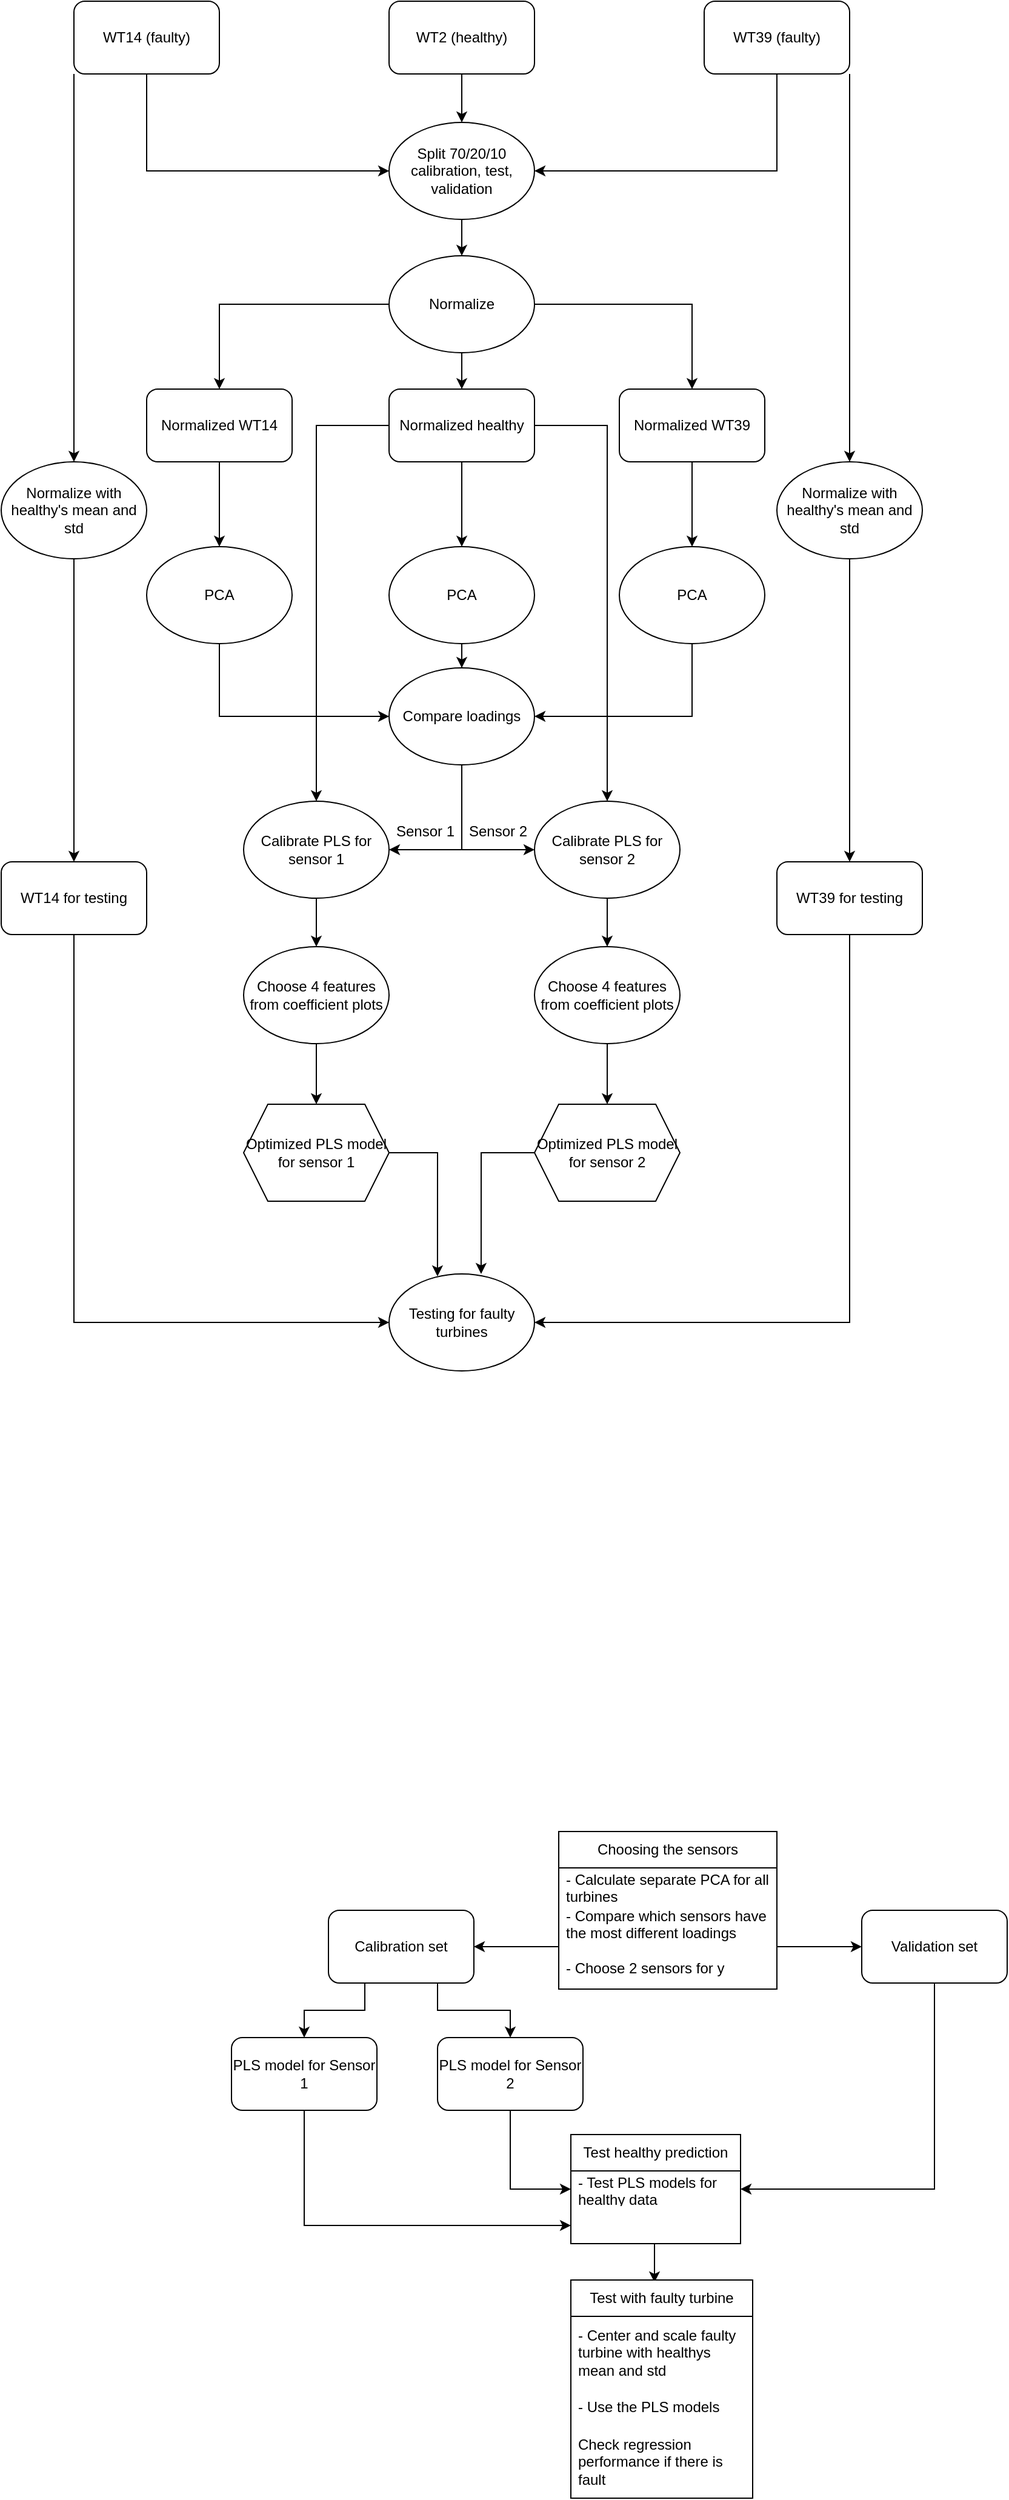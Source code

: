 <mxfile version="22.0.4" type="github">
  <diagram name="Page-1" id="frlsa_pneO61_Gw_KAdB">
    <mxGraphModel dx="2058" dy="1142" grid="1" gridSize="10" guides="1" tooltips="1" connect="1" arrows="1" fold="1" page="1" pageScale="1" pageWidth="850" pageHeight="1100" math="0" shadow="0">
      <root>
        <mxCell id="0" />
        <mxCell id="1" parent="0" />
        <mxCell id="ozctogzyn5P9TWFzlbEa-17" style="edgeStyle=orthogonalEdgeStyle;rounded=0;orthogonalLoop=1;jettySize=auto;html=1;exitX=0.5;exitY=1;exitDx=0;exitDy=0;" parent="1" edge="1">
          <mxGeometry relative="1" as="geometry">
            <mxPoint x="410" y="300" as="sourcePoint" />
          </mxGeometry>
        </mxCell>
        <mxCell id="ozctogzyn5P9TWFzlbEa-19" style="edgeStyle=orthogonalEdgeStyle;rounded=0;orthogonalLoop=1;jettySize=auto;html=1;exitX=0.5;exitY=1;exitDx=0;exitDy=0;" parent="1" edge="1">
          <mxGeometry relative="1" as="geometry">
            <mxPoint x="410" y="390" as="sourcePoint" />
          </mxGeometry>
        </mxCell>
        <mxCell id="ozctogzyn5P9TWFzlbEa-21" style="edgeStyle=orthogonalEdgeStyle;rounded=0;orthogonalLoop=1;jettySize=auto;html=1;exitX=1;exitY=0.5;exitDx=0;exitDy=0;entryX=0;entryY=0.5;entryDx=0;entryDy=0;" parent="1" edge="1">
          <mxGeometry relative="1" as="geometry">
            <mxPoint x="410" y="450" as="sourcePoint" />
          </mxGeometry>
        </mxCell>
        <mxCell id="ozctogzyn5P9TWFzlbEa-24" style="edgeStyle=orthogonalEdgeStyle;rounded=0;orthogonalLoop=1;jettySize=auto;html=1;exitX=0.5;exitY=1;exitDx=0;exitDy=0;entryX=0.5;entryY=0;entryDx=0;entryDy=0;" parent="1" edge="1">
          <mxGeometry relative="1" as="geometry">
            <mxPoint x="350" y="480" as="sourcePoint" />
          </mxGeometry>
        </mxCell>
        <mxCell id="ozctogzyn5P9TWFzlbEa-32" value="Choosing the sensors" style="swimlane;fontStyle=0;childLayout=stackLayout;horizontal=1;startSize=30;horizontalStack=0;resizeParent=1;resizeParentMax=0;resizeLast=0;collapsible=1;marginBottom=0;whiteSpace=wrap;html=1;" parent="1" vertex="1">
          <mxGeometry x="480" y="1730" width="180" height="130" as="geometry" />
        </mxCell>
        <mxCell id="ozctogzyn5P9TWFzlbEa-33" value="- Calculate separate PCA for all turbines" style="text;strokeColor=none;fillColor=none;align=left;verticalAlign=middle;spacingLeft=4;spacingRight=4;overflow=hidden;points=[[0,0.5],[1,0.5]];portConstraint=eastwest;rotatable=0;whiteSpace=wrap;html=1;" parent="ozctogzyn5P9TWFzlbEa-32" vertex="1">
          <mxGeometry y="30" width="180" height="30" as="geometry" />
        </mxCell>
        <mxCell id="ozctogzyn5P9TWFzlbEa-34" value="&lt;div&gt;- Compare which sensors have the most different loadings&lt;/div&gt;&lt;div&gt;&lt;br&gt;&lt;/div&gt;&lt;div&gt;- Choose 2 sensors for y&lt;br&gt;&lt;/div&gt;&lt;div&gt;&lt;br&gt;&lt;/div&gt;" style="text;strokeColor=none;fillColor=none;align=left;verticalAlign=middle;spacingLeft=4;spacingRight=4;overflow=hidden;points=[[0,0.5],[1,0.5]];portConstraint=eastwest;rotatable=0;whiteSpace=wrap;html=1;" parent="ozctogzyn5P9TWFzlbEa-32" vertex="1">
          <mxGeometry y="60" width="180" height="70" as="geometry" />
        </mxCell>
        <mxCell id="ozctogzyn5P9TWFzlbEa-56" style="edgeStyle=orthogonalEdgeStyle;rounded=0;orthogonalLoop=1;jettySize=auto;html=1;exitX=0.5;exitY=1;exitDx=0;exitDy=0;entryX=0;entryY=0.5;entryDx=0;entryDy=0;" parent="1" source="ozctogzyn5P9TWFzlbEa-37" target="ozctogzyn5P9TWFzlbEa-53" edge="1">
          <mxGeometry relative="1" as="geometry" />
        </mxCell>
        <mxCell id="ozctogzyn5P9TWFzlbEa-37" value="PLS model for Sensor 1" style="rounded=1;whiteSpace=wrap;html=1;" parent="1" vertex="1">
          <mxGeometry x="210" y="1900" width="120" height="60" as="geometry" />
        </mxCell>
        <mxCell id="ozctogzyn5P9TWFzlbEa-55" style="edgeStyle=orthogonalEdgeStyle;rounded=0;orthogonalLoop=1;jettySize=auto;html=1;exitX=0.5;exitY=1;exitDx=0;exitDy=0;entryX=0;entryY=0.5;entryDx=0;entryDy=0;" parent="1" source="ozctogzyn5P9TWFzlbEa-38" target="ozctogzyn5P9TWFzlbEa-51" edge="1">
          <mxGeometry relative="1" as="geometry" />
        </mxCell>
        <mxCell id="ozctogzyn5P9TWFzlbEa-38" value="PLS model for Sensor 2" style="rounded=1;whiteSpace=wrap;html=1;" parent="1" vertex="1">
          <mxGeometry x="380" y="1900" width="120" height="60" as="geometry" />
        </mxCell>
        <mxCell id="ozctogzyn5P9TWFzlbEa-48" style="edgeStyle=orthogonalEdgeStyle;rounded=0;orthogonalLoop=1;jettySize=auto;html=1;exitX=0.25;exitY=1;exitDx=0;exitDy=0;entryX=0.5;entryY=0;entryDx=0;entryDy=0;" parent="1" source="ozctogzyn5P9TWFzlbEa-41" target="ozctogzyn5P9TWFzlbEa-37" edge="1">
          <mxGeometry relative="1" as="geometry" />
        </mxCell>
        <mxCell id="ozctogzyn5P9TWFzlbEa-49" style="edgeStyle=orthogonalEdgeStyle;rounded=0;orthogonalLoop=1;jettySize=auto;html=1;exitX=0.75;exitY=1;exitDx=0;exitDy=0;entryX=0.5;entryY=0;entryDx=0;entryDy=0;" parent="1" source="ozctogzyn5P9TWFzlbEa-41" target="ozctogzyn5P9TWFzlbEa-38" edge="1">
          <mxGeometry relative="1" as="geometry" />
        </mxCell>
        <mxCell id="ozctogzyn5P9TWFzlbEa-41" value="Calibration set" style="rounded=1;whiteSpace=wrap;html=1;" parent="1" vertex="1">
          <mxGeometry x="290" y="1795" width="120" height="60" as="geometry" />
        </mxCell>
        <mxCell id="ozctogzyn5P9TWFzlbEa-54" style="edgeStyle=orthogonalEdgeStyle;rounded=0;orthogonalLoop=1;jettySize=auto;html=1;exitX=0.5;exitY=1;exitDx=0;exitDy=0;entryX=1;entryY=0.5;entryDx=0;entryDy=0;" parent="1" source="ozctogzyn5P9TWFzlbEa-43" target="ozctogzyn5P9TWFzlbEa-50" edge="1">
          <mxGeometry relative="1" as="geometry" />
        </mxCell>
        <mxCell id="ozctogzyn5P9TWFzlbEa-43" value="Validation set" style="rounded=1;whiteSpace=wrap;html=1;" parent="1" vertex="1">
          <mxGeometry x="730" y="1795" width="120" height="60" as="geometry" />
        </mxCell>
        <mxCell id="ozctogzyn5P9TWFzlbEa-44" style="edgeStyle=orthogonalEdgeStyle;rounded=0;orthogonalLoop=1;jettySize=auto;html=1;exitX=1;exitY=0.5;exitDx=0;exitDy=0;entryX=0;entryY=0.5;entryDx=0;entryDy=0;" parent="1" source="ozctogzyn5P9TWFzlbEa-34" target="ozctogzyn5P9TWFzlbEa-43" edge="1">
          <mxGeometry relative="1" as="geometry" />
        </mxCell>
        <mxCell id="ozctogzyn5P9TWFzlbEa-46" style="edgeStyle=orthogonalEdgeStyle;rounded=0;orthogonalLoop=1;jettySize=auto;html=1;exitX=0;exitY=0.5;exitDx=0;exitDy=0;entryX=1;entryY=0.5;entryDx=0;entryDy=0;" parent="1" source="ozctogzyn5P9TWFzlbEa-34" target="ozctogzyn5P9TWFzlbEa-41" edge="1">
          <mxGeometry relative="1" as="geometry" />
        </mxCell>
        <mxCell id="ozctogzyn5P9TWFzlbEa-61" style="edgeStyle=orthogonalEdgeStyle;rounded=0;orthogonalLoop=1;jettySize=auto;html=1;exitX=0.5;exitY=1;exitDx=0;exitDy=0;entryX=0.46;entryY=0.011;entryDx=0;entryDy=0;entryPerimeter=0;" parent="1" source="ozctogzyn5P9TWFzlbEa-50" target="ozctogzyn5P9TWFzlbEa-57" edge="1">
          <mxGeometry relative="1" as="geometry" />
        </mxCell>
        <mxCell id="ozctogzyn5P9TWFzlbEa-50" value="Test healthy prediction" style="swimlane;fontStyle=0;childLayout=stackLayout;horizontal=1;startSize=30;horizontalStack=0;resizeParent=1;resizeParentMax=0;resizeLast=0;collapsible=1;marginBottom=0;whiteSpace=wrap;html=1;" parent="1" vertex="1">
          <mxGeometry x="490" y="1980" width="140" height="90" as="geometry" />
        </mxCell>
        <mxCell id="ozctogzyn5P9TWFzlbEa-51" value="- Test PLS models for healthy data" style="text;strokeColor=none;fillColor=none;align=left;verticalAlign=middle;spacingLeft=4;spacingRight=4;overflow=hidden;points=[[0,0.5],[1,0.5]];portConstraint=eastwest;rotatable=0;whiteSpace=wrap;html=1;" parent="ozctogzyn5P9TWFzlbEa-50" vertex="1">
          <mxGeometry y="30" width="140" height="30" as="geometry" />
        </mxCell>
        <mxCell id="ozctogzyn5P9TWFzlbEa-53" value="&lt;div&gt;&lt;br&gt;&lt;/div&gt;&lt;div&gt;&lt;br&gt;&lt;/div&gt;" style="text;strokeColor=none;fillColor=none;align=left;verticalAlign=middle;spacingLeft=4;spacingRight=4;overflow=hidden;points=[[0,0.5],[1,0.5]];portConstraint=eastwest;rotatable=0;whiteSpace=wrap;html=1;" parent="ozctogzyn5P9TWFzlbEa-50" vertex="1">
          <mxGeometry y="60" width="140" height="30" as="geometry" />
        </mxCell>
        <mxCell id="ozctogzyn5P9TWFzlbEa-57" value="Test with faulty turbine" style="swimlane;fontStyle=0;childLayout=stackLayout;horizontal=1;startSize=30;horizontalStack=0;resizeParent=1;resizeParentMax=0;resizeLast=0;collapsible=1;marginBottom=0;whiteSpace=wrap;html=1;" parent="1" vertex="1">
          <mxGeometry x="490" y="2100" width="150" height="180" as="geometry" />
        </mxCell>
        <mxCell id="ozctogzyn5P9TWFzlbEa-58" value="- Center and scale faulty turbine with healthys mean and std" style="text;strokeColor=none;fillColor=none;align=left;verticalAlign=middle;spacingLeft=4;spacingRight=4;overflow=hidden;points=[[0,0.5],[1,0.5]];portConstraint=eastwest;rotatable=0;whiteSpace=wrap;html=1;" parent="ozctogzyn5P9TWFzlbEa-57" vertex="1">
          <mxGeometry y="30" width="150" height="60" as="geometry" />
        </mxCell>
        <mxCell id="ozctogzyn5P9TWFzlbEa-59" value="- Use the PLS models " style="text;strokeColor=none;fillColor=none;align=left;verticalAlign=middle;spacingLeft=4;spacingRight=4;overflow=hidden;points=[[0,0.5],[1,0.5]];portConstraint=eastwest;rotatable=0;whiteSpace=wrap;html=1;" parent="ozctogzyn5P9TWFzlbEa-57" vertex="1">
          <mxGeometry y="90" width="150" height="30" as="geometry" />
        </mxCell>
        <mxCell id="ozctogzyn5P9TWFzlbEa-60" value="Check regression performance if there is fault" style="text;strokeColor=none;fillColor=none;align=left;verticalAlign=middle;spacingLeft=4;spacingRight=4;overflow=hidden;points=[[0,0.5],[1,0.5]];portConstraint=eastwest;rotatable=0;whiteSpace=wrap;html=1;" parent="ozctogzyn5P9TWFzlbEa-57" vertex="1">
          <mxGeometry y="120" width="150" height="60" as="geometry" />
        </mxCell>
        <mxCell id="ZODMK0UDfP6Zf_iu29Jf-11" style="edgeStyle=orthogonalEdgeStyle;rounded=0;orthogonalLoop=1;jettySize=auto;html=1;" edge="1" parent="1" source="ZODMK0UDfP6Zf_iu29Jf-1" target="ZODMK0UDfP6Zf_iu29Jf-10">
          <mxGeometry relative="1" as="geometry" />
        </mxCell>
        <mxCell id="ZODMK0UDfP6Zf_iu29Jf-1" value="Split 70/20/10 calibration, test, validation" style="ellipse;whiteSpace=wrap;html=1;" vertex="1" parent="1">
          <mxGeometry x="340" y="320" width="120" height="80" as="geometry" />
        </mxCell>
        <mxCell id="ZODMK0UDfP6Zf_iu29Jf-9" style="edgeStyle=orthogonalEdgeStyle;rounded=0;orthogonalLoop=1;jettySize=auto;html=1;exitX=0.5;exitY=1;exitDx=0;exitDy=0;entryX=0;entryY=0.5;entryDx=0;entryDy=0;" edge="1" parent="1" source="ZODMK0UDfP6Zf_iu29Jf-4" target="ZODMK0UDfP6Zf_iu29Jf-1">
          <mxGeometry relative="1" as="geometry" />
        </mxCell>
        <mxCell id="ZODMK0UDfP6Zf_iu29Jf-68" style="edgeStyle=orthogonalEdgeStyle;rounded=0;orthogonalLoop=1;jettySize=auto;html=1;exitX=0;exitY=1;exitDx=0;exitDy=0;entryX=0.5;entryY=0;entryDx=0;entryDy=0;" edge="1" parent="1" source="ZODMK0UDfP6Zf_iu29Jf-4" target="ZODMK0UDfP6Zf_iu29Jf-64">
          <mxGeometry relative="1" as="geometry" />
        </mxCell>
        <mxCell id="ZODMK0UDfP6Zf_iu29Jf-4" value="WT14 (faulty)" style="rounded=1;whiteSpace=wrap;html=1;" vertex="1" parent="1">
          <mxGeometry x="80" y="220" width="120" height="60" as="geometry" />
        </mxCell>
        <mxCell id="ZODMK0UDfP6Zf_iu29Jf-7" style="edgeStyle=orthogonalEdgeStyle;rounded=0;orthogonalLoop=1;jettySize=auto;html=1;entryX=0.5;entryY=0;entryDx=0;entryDy=0;" edge="1" parent="1" source="ZODMK0UDfP6Zf_iu29Jf-5" target="ZODMK0UDfP6Zf_iu29Jf-1">
          <mxGeometry relative="1" as="geometry" />
        </mxCell>
        <mxCell id="ZODMK0UDfP6Zf_iu29Jf-5" value="WT2 (healthy)" style="rounded=1;whiteSpace=wrap;html=1;" vertex="1" parent="1">
          <mxGeometry x="340" y="220" width="120" height="60" as="geometry" />
        </mxCell>
        <mxCell id="ZODMK0UDfP6Zf_iu29Jf-8" style="edgeStyle=orthogonalEdgeStyle;rounded=0;orthogonalLoop=1;jettySize=auto;html=1;exitX=0.5;exitY=1;exitDx=0;exitDy=0;entryX=1;entryY=0.5;entryDx=0;entryDy=0;" edge="1" parent="1" source="ZODMK0UDfP6Zf_iu29Jf-6" target="ZODMK0UDfP6Zf_iu29Jf-1">
          <mxGeometry relative="1" as="geometry" />
        </mxCell>
        <mxCell id="ZODMK0UDfP6Zf_iu29Jf-66" style="edgeStyle=orthogonalEdgeStyle;rounded=0;orthogonalLoop=1;jettySize=auto;html=1;exitX=1;exitY=1;exitDx=0;exitDy=0;" edge="1" parent="1" source="ZODMK0UDfP6Zf_iu29Jf-6" target="ZODMK0UDfP6Zf_iu29Jf-65">
          <mxGeometry relative="1" as="geometry" />
        </mxCell>
        <mxCell id="ZODMK0UDfP6Zf_iu29Jf-6" value="WT39 (faulty)" style="rounded=1;whiteSpace=wrap;html=1;" vertex="1" parent="1">
          <mxGeometry x="600" y="220" width="120" height="60" as="geometry" />
        </mxCell>
        <mxCell id="ZODMK0UDfP6Zf_iu29Jf-15" style="edgeStyle=orthogonalEdgeStyle;rounded=0;orthogonalLoop=1;jettySize=auto;html=1;exitX=0;exitY=0.5;exitDx=0;exitDy=0;entryX=0.5;entryY=0;entryDx=0;entryDy=0;" edge="1" parent="1" source="ZODMK0UDfP6Zf_iu29Jf-10" target="ZODMK0UDfP6Zf_iu29Jf-13">
          <mxGeometry relative="1" as="geometry" />
        </mxCell>
        <mxCell id="ZODMK0UDfP6Zf_iu29Jf-16" style="edgeStyle=orthogonalEdgeStyle;rounded=0;orthogonalLoop=1;jettySize=auto;html=1;entryX=0.5;entryY=0;entryDx=0;entryDy=0;" edge="1" parent="1" source="ZODMK0UDfP6Zf_iu29Jf-10" target="ZODMK0UDfP6Zf_iu29Jf-12">
          <mxGeometry relative="1" as="geometry" />
        </mxCell>
        <mxCell id="ZODMK0UDfP6Zf_iu29Jf-17" style="edgeStyle=orthogonalEdgeStyle;rounded=0;orthogonalLoop=1;jettySize=auto;html=1;entryX=0.5;entryY=0;entryDx=0;entryDy=0;" edge="1" parent="1" source="ZODMK0UDfP6Zf_iu29Jf-10" target="ZODMK0UDfP6Zf_iu29Jf-14">
          <mxGeometry relative="1" as="geometry" />
        </mxCell>
        <mxCell id="ZODMK0UDfP6Zf_iu29Jf-10" value="Normalize" style="ellipse;whiteSpace=wrap;html=1;" vertex="1" parent="1">
          <mxGeometry x="340" y="430" width="120" height="80" as="geometry" />
        </mxCell>
        <mxCell id="ZODMK0UDfP6Zf_iu29Jf-34" style="edgeStyle=orthogonalEdgeStyle;rounded=0;orthogonalLoop=1;jettySize=auto;html=1;exitX=0;exitY=0.5;exitDx=0;exitDy=0;entryX=0.5;entryY=0;entryDx=0;entryDy=0;" edge="1" parent="1" source="ZODMK0UDfP6Zf_iu29Jf-12" target="ZODMK0UDfP6Zf_iu29Jf-32">
          <mxGeometry relative="1" as="geometry" />
        </mxCell>
        <mxCell id="ZODMK0UDfP6Zf_iu29Jf-35" style="edgeStyle=orthogonalEdgeStyle;rounded=0;orthogonalLoop=1;jettySize=auto;html=1;exitX=1;exitY=0.5;exitDx=0;exitDy=0;" edge="1" parent="1" source="ZODMK0UDfP6Zf_iu29Jf-12" target="ZODMK0UDfP6Zf_iu29Jf-33">
          <mxGeometry relative="1" as="geometry" />
        </mxCell>
        <mxCell id="ZODMK0UDfP6Zf_iu29Jf-59" style="edgeStyle=orthogonalEdgeStyle;rounded=0;orthogonalLoop=1;jettySize=auto;html=1;entryX=0.5;entryY=0;entryDx=0;entryDy=0;" edge="1" parent="1" source="ZODMK0UDfP6Zf_iu29Jf-12" target="ZODMK0UDfP6Zf_iu29Jf-19">
          <mxGeometry relative="1" as="geometry" />
        </mxCell>
        <mxCell id="ZODMK0UDfP6Zf_iu29Jf-12" value="Normalized healthy" style="rounded=1;whiteSpace=wrap;html=1;" vertex="1" parent="1">
          <mxGeometry x="340" y="540" width="120" height="60" as="geometry" />
        </mxCell>
        <mxCell id="ZODMK0UDfP6Zf_iu29Jf-21" style="edgeStyle=orthogonalEdgeStyle;rounded=0;orthogonalLoop=1;jettySize=auto;html=1;exitX=0.5;exitY=1;exitDx=0;exitDy=0;entryX=0.5;entryY=0;entryDx=0;entryDy=0;" edge="1" parent="1" source="ZODMK0UDfP6Zf_iu29Jf-13" target="ZODMK0UDfP6Zf_iu29Jf-18">
          <mxGeometry relative="1" as="geometry" />
        </mxCell>
        <mxCell id="ZODMK0UDfP6Zf_iu29Jf-13" value="Normalized WT14" style="rounded=1;whiteSpace=wrap;html=1;" vertex="1" parent="1">
          <mxGeometry x="140" y="540" width="120" height="60" as="geometry" />
        </mxCell>
        <mxCell id="ZODMK0UDfP6Zf_iu29Jf-23" style="edgeStyle=orthogonalEdgeStyle;rounded=0;orthogonalLoop=1;jettySize=auto;html=1;exitX=0.5;exitY=1;exitDx=0;exitDy=0;entryX=0.5;entryY=0;entryDx=0;entryDy=0;" edge="1" parent="1" source="ZODMK0UDfP6Zf_iu29Jf-14" target="ZODMK0UDfP6Zf_iu29Jf-20">
          <mxGeometry relative="1" as="geometry" />
        </mxCell>
        <mxCell id="ZODMK0UDfP6Zf_iu29Jf-14" value="Normalized WT39" style="rounded=1;whiteSpace=wrap;html=1;" vertex="1" parent="1">
          <mxGeometry x="530" y="540" width="120" height="60" as="geometry" />
        </mxCell>
        <mxCell id="ZODMK0UDfP6Zf_iu29Jf-28" style="edgeStyle=orthogonalEdgeStyle;rounded=0;orthogonalLoop=1;jettySize=auto;html=1;entryX=0;entryY=0.5;entryDx=0;entryDy=0;exitX=0.5;exitY=1;exitDx=0;exitDy=0;" edge="1" parent="1" source="ZODMK0UDfP6Zf_iu29Jf-18" target="ZODMK0UDfP6Zf_iu29Jf-24">
          <mxGeometry relative="1" as="geometry" />
        </mxCell>
        <mxCell id="ZODMK0UDfP6Zf_iu29Jf-18" value="PCA" style="ellipse;whiteSpace=wrap;html=1;" vertex="1" parent="1">
          <mxGeometry x="140" y="670" width="120" height="80" as="geometry" />
        </mxCell>
        <mxCell id="ZODMK0UDfP6Zf_iu29Jf-25" style="edgeStyle=orthogonalEdgeStyle;rounded=0;orthogonalLoop=1;jettySize=auto;html=1;" edge="1" parent="1" source="ZODMK0UDfP6Zf_iu29Jf-19" target="ZODMK0UDfP6Zf_iu29Jf-24">
          <mxGeometry relative="1" as="geometry" />
        </mxCell>
        <mxCell id="ZODMK0UDfP6Zf_iu29Jf-19" value="PCA" style="ellipse;whiteSpace=wrap;html=1;" vertex="1" parent="1">
          <mxGeometry x="340" y="670" width="120" height="80" as="geometry" />
        </mxCell>
        <mxCell id="ZODMK0UDfP6Zf_iu29Jf-26" style="edgeStyle=orthogonalEdgeStyle;rounded=0;orthogonalLoop=1;jettySize=auto;html=1;entryX=1;entryY=0.5;entryDx=0;entryDy=0;exitX=0.5;exitY=1;exitDx=0;exitDy=0;" edge="1" parent="1" source="ZODMK0UDfP6Zf_iu29Jf-20" target="ZODMK0UDfP6Zf_iu29Jf-24">
          <mxGeometry relative="1" as="geometry" />
        </mxCell>
        <mxCell id="ZODMK0UDfP6Zf_iu29Jf-20" value="PCA" style="ellipse;whiteSpace=wrap;html=1;" vertex="1" parent="1">
          <mxGeometry x="530" y="670" width="120" height="80" as="geometry" />
        </mxCell>
        <mxCell id="ZODMK0UDfP6Zf_iu29Jf-37" style="edgeStyle=orthogonalEdgeStyle;rounded=0;orthogonalLoop=1;jettySize=auto;html=1;exitX=0.5;exitY=1;exitDx=0;exitDy=0;entryX=1;entryY=0.5;entryDx=0;entryDy=0;" edge="1" parent="1" source="ZODMK0UDfP6Zf_iu29Jf-24" target="ZODMK0UDfP6Zf_iu29Jf-32">
          <mxGeometry relative="1" as="geometry" />
        </mxCell>
        <mxCell id="ZODMK0UDfP6Zf_iu29Jf-38" style="edgeStyle=orthogonalEdgeStyle;rounded=0;orthogonalLoop=1;jettySize=auto;html=1;entryX=0;entryY=0.5;entryDx=0;entryDy=0;" edge="1" parent="1" source="ZODMK0UDfP6Zf_iu29Jf-24" target="ZODMK0UDfP6Zf_iu29Jf-33">
          <mxGeometry relative="1" as="geometry" />
        </mxCell>
        <mxCell id="ZODMK0UDfP6Zf_iu29Jf-24" value="Compare loadings" style="ellipse;whiteSpace=wrap;html=1;" vertex="1" parent="1">
          <mxGeometry x="340" y="770" width="120" height="80" as="geometry" />
        </mxCell>
        <mxCell id="ZODMK0UDfP6Zf_iu29Jf-42" style="edgeStyle=orthogonalEdgeStyle;rounded=0;orthogonalLoop=1;jettySize=auto;html=1;" edge="1" parent="1" source="ZODMK0UDfP6Zf_iu29Jf-32" target="ZODMK0UDfP6Zf_iu29Jf-40">
          <mxGeometry relative="1" as="geometry" />
        </mxCell>
        <mxCell id="ZODMK0UDfP6Zf_iu29Jf-32" value="Calibrate PLS for sensor 1" style="ellipse;whiteSpace=wrap;html=1;" vertex="1" parent="1">
          <mxGeometry x="220" y="880" width="120" height="80" as="geometry" />
        </mxCell>
        <mxCell id="ZODMK0UDfP6Zf_iu29Jf-43" style="edgeStyle=orthogonalEdgeStyle;rounded=0;orthogonalLoop=1;jettySize=auto;html=1;" edge="1" parent="1" source="ZODMK0UDfP6Zf_iu29Jf-33" target="ZODMK0UDfP6Zf_iu29Jf-41">
          <mxGeometry relative="1" as="geometry" />
        </mxCell>
        <mxCell id="ZODMK0UDfP6Zf_iu29Jf-33" value="Calibrate PLS for sensor 2" style="ellipse;whiteSpace=wrap;html=1;" vertex="1" parent="1">
          <mxGeometry x="460" y="880" width="120" height="80" as="geometry" />
        </mxCell>
        <mxCell id="ZODMK0UDfP6Zf_iu29Jf-36" value="Sensor 1" style="text;html=1;strokeColor=none;fillColor=none;align=center;verticalAlign=middle;whiteSpace=wrap;rounded=0;" vertex="1" parent="1">
          <mxGeometry x="340" y="890" width="60" height="30" as="geometry" />
        </mxCell>
        <mxCell id="ZODMK0UDfP6Zf_iu29Jf-39" value="Sensor 2" style="text;html=1;strokeColor=none;fillColor=none;align=center;verticalAlign=middle;whiteSpace=wrap;rounded=0;" vertex="1" parent="1">
          <mxGeometry x="400" y="890" width="60" height="30" as="geometry" />
        </mxCell>
        <mxCell id="ZODMK0UDfP6Zf_iu29Jf-47" style="edgeStyle=orthogonalEdgeStyle;rounded=0;orthogonalLoop=1;jettySize=auto;html=1;entryX=0.5;entryY=0;entryDx=0;entryDy=0;" edge="1" parent="1" source="ZODMK0UDfP6Zf_iu29Jf-40" target="ZODMK0UDfP6Zf_iu29Jf-45">
          <mxGeometry relative="1" as="geometry" />
        </mxCell>
        <mxCell id="ZODMK0UDfP6Zf_iu29Jf-40" value="Choose 4 features from coefficient plots" style="ellipse;whiteSpace=wrap;html=1;" vertex="1" parent="1">
          <mxGeometry x="220" y="1000" width="120" height="80" as="geometry" />
        </mxCell>
        <mxCell id="ZODMK0UDfP6Zf_iu29Jf-48" style="edgeStyle=orthogonalEdgeStyle;rounded=0;orthogonalLoop=1;jettySize=auto;html=1;" edge="1" parent="1" source="ZODMK0UDfP6Zf_iu29Jf-41" target="ZODMK0UDfP6Zf_iu29Jf-46">
          <mxGeometry relative="1" as="geometry" />
        </mxCell>
        <mxCell id="ZODMK0UDfP6Zf_iu29Jf-41" value="Choose 4 features from coefficient plots" style="ellipse;whiteSpace=wrap;html=1;" vertex="1" parent="1">
          <mxGeometry x="460" y="1000" width="120" height="80" as="geometry" />
        </mxCell>
        <mxCell id="ZODMK0UDfP6Zf_iu29Jf-45" value="Optimized PLS model for sensor 1" style="shape=hexagon;perimeter=hexagonPerimeter2;whiteSpace=wrap;html=1;fixedSize=1;" vertex="1" parent="1">
          <mxGeometry x="220" y="1130" width="120" height="80" as="geometry" />
        </mxCell>
        <mxCell id="ZODMK0UDfP6Zf_iu29Jf-46" value="Optimized PLS model for sensor 2" style="shape=hexagon;perimeter=hexagonPerimeter2;whiteSpace=wrap;html=1;fixedSize=1;" vertex="1" parent="1">
          <mxGeometry x="460" y="1130" width="120" height="80" as="geometry" />
        </mxCell>
        <mxCell id="ZODMK0UDfP6Zf_iu29Jf-54" value="Testing for faulty turbines" style="ellipse;whiteSpace=wrap;html=1;" vertex="1" parent="1">
          <mxGeometry x="340" y="1270" width="120" height="80" as="geometry" />
        </mxCell>
        <mxCell id="ZODMK0UDfP6Zf_iu29Jf-55" style="edgeStyle=orthogonalEdgeStyle;rounded=0;orthogonalLoop=1;jettySize=auto;html=1;exitX=1;exitY=0.5;exitDx=0;exitDy=0;entryX=0.333;entryY=0.025;entryDx=0;entryDy=0;entryPerimeter=0;" edge="1" parent="1" source="ZODMK0UDfP6Zf_iu29Jf-45" target="ZODMK0UDfP6Zf_iu29Jf-54">
          <mxGeometry relative="1" as="geometry" />
        </mxCell>
        <mxCell id="ZODMK0UDfP6Zf_iu29Jf-56" style="edgeStyle=orthogonalEdgeStyle;rounded=0;orthogonalLoop=1;jettySize=auto;html=1;exitX=0;exitY=0.5;exitDx=0;exitDy=0;entryX=0.633;entryY=0;entryDx=0;entryDy=0;entryPerimeter=0;" edge="1" parent="1" source="ZODMK0UDfP6Zf_iu29Jf-46" target="ZODMK0UDfP6Zf_iu29Jf-54">
          <mxGeometry relative="1" as="geometry" />
        </mxCell>
        <mxCell id="ZODMK0UDfP6Zf_iu29Jf-71" style="edgeStyle=orthogonalEdgeStyle;rounded=0;orthogonalLoop=1;jettySize=auto;html=1;" edge="1" parent="1" source="ZODMK0UDfP6Zf_iu29Jf-64" target="ZODMK0UDfP6Zf_iu29Jf-69">
          <mxGeometry relative="1" as="geometry" />
        </mxCell>
        <mxCell id="ZODMK0UDfP6Zf_iu29Jf-64" value="Normalize with healthy&#39;s mean and std" style="ellipse;whiteSpace=wrap;html=1;" vertex="1" parent="1">
          <mxGeometry x="20" y="600" width="120" height="80" as="geometry" />
        </mxCell>
        <mxCell id="ZODMK0UDfP6Zf_iu29Jf-72" style="edgeStyle=orthogonalEdgeStyle;rounded=0;orthogonalLoop=1;jettySize=auto;html=1;" edge="1" parent="1" source="ZODMK0UDfP6Zf_iu29Jf-65" target="ZODMK0UDfP6Zf_iu29Jf-70">
          <mxGeometry relative="1" as="geometry" />
        </mxCell>
        <mxCell id="ZODMK0UDfP6Zf_iu29Jf-65" value="Normalize with healthy&#39;s mean and std" style="ellipse;whiteSpace=wrap;html=1;" vertex="1" parent="1">
          <mxGeometry x="660" y="600" width="120" height="80" as="geometry" />
        </mxCell>
        <mxCell id="ZODMK0UDfP6Zf_iu29Jf-74" style="edgeStyle=orthogonalEdgeStyle;rounded=0;orthogonalLoop=1;jettySize=auto;html=1;entryX=0;entryY=0.5;entryDx=0;entryDy=0;" edge="1" parent="1" source="ZODMK0UDfP6Zf_iu29Jf-69" target="ZODMK0UDfP6Zf_iu29Jf-54">
          <mxGeometry relative="1" as="geometry">
            <Array as="points">
              <mxPoint x="80" y="1310" />
            </Array>
          </mxGeometry>
        </mxCell>
        <mxCell id="ZODMK0UDfP6Zf_iu29Jf-69" value="WT14 for testing" style="rounded=1;whiteSpace=wrap;html=1;" vertex="1" parent="1">
          <mxGeometry x="20" y="930" width="120" height="60" as="geometry" />
        </mxCell>
        <mxCell id="ZODMK0UDfP6Zf_iu29Jf-75" style="edgeStyle=orthogonalEdgeStyle;rounded=0;orthogonalLoop=1;jettySize=auto;html=1;entryX=1;entryY=0.5;entryDx=0;entryDy=0;" edge="1" parent="1" source="ZODMK0UDfP6Zf_iu29Jf-70" target="ZODMK0UDfP6Zf_iu29Jf-54">
          <mxGeometry relative="1" as="geometry">
            <Array as="points">
              <mxPoint x="720" y="1310" />
            </Array>
          </mxGeometry>
        </mxCell>
        <mxCell id="ZODMK0UDfP6Zf_iu29Jf-70" value="WT39 for testing" style="rounded=1;whiteSpace=wrap;html=1;" vertex="1" parent="1">
          <mxGeometry x="660" y="930" width="120" height="60" as="geometry" />
        </mxCell>
      </root>
    </mxGraphModel>
  </diagram>
</mxfile>
